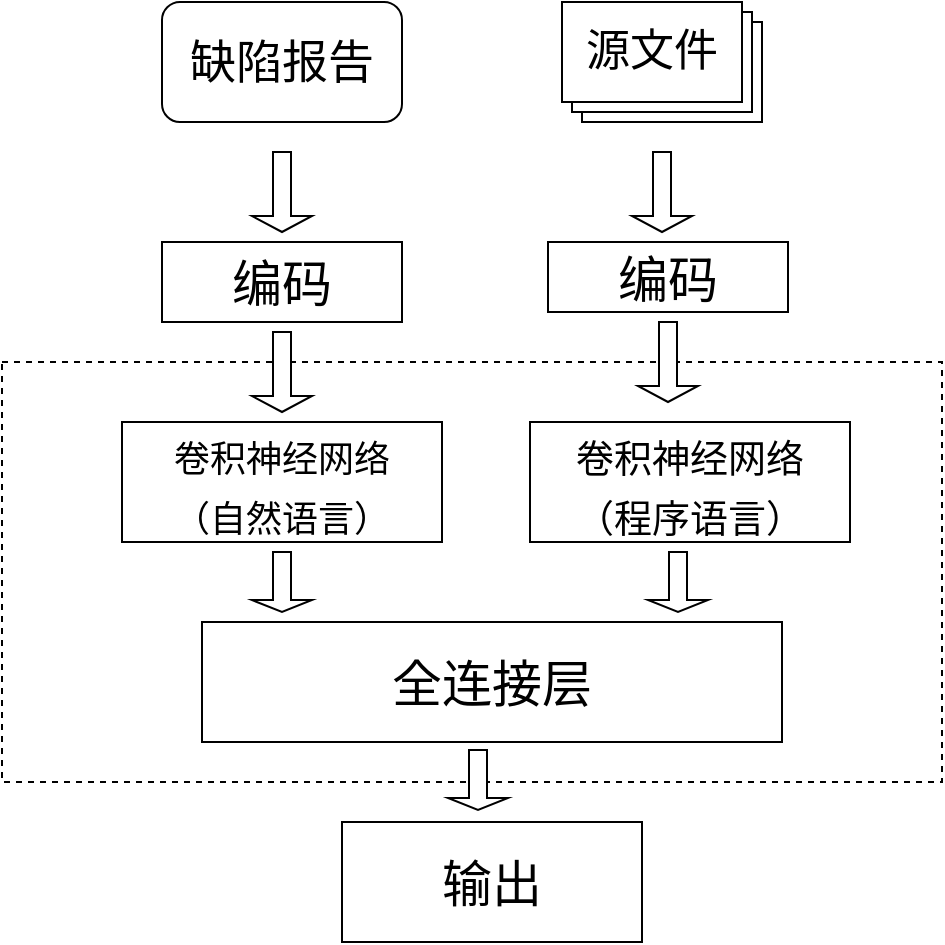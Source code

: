 <mxfile version="17.4.5" type="github"><diagram id="TtMCSctBvf0-14zeVDCl" name="Page-1"><mxGraphModel dx="1018" dy="602" grid="1" gridSize="10" guides="1" tooltips="1" connect="1" arrows="1" fold="1" page="1" pageScale="1" pageWidth="827" pageHeight="1169" math="0" shadow="0"><root><mxCell id="0"/><mxCell id="1" parent="0"/><mxCell id="uUmEyOxJ7r_qPFl0_ZkD-13" value="" style="rounded=0;whiteSpace=wrap;html=1;fontSize=25;dashed=1;" vertex="1" parent="1"><mxGeometry x="150" y="350" width="470" height="210" as="geometry"/></mxCell><mxCell id="uUmEyOxJ7r_qPFl0_ZkD-1" value="&lt;font style=&quot;font-size: 23px&quot;&gt;缺陷报告&lt;/font&gt;" style="rounded=1;whiteSpace=wrap;html=1;" vertex="1" parent="1"><mxGeometry x="230" y="170" width="120" height="60" as="geometry"/></mxCell><mxCell id="uUmEyOxJ7r_qPFl0_ZkD-3" value="" style="verticalLabelPosition=bottom;verticalAlign=top;html=1;shape=mxgraph.basic.layered_rect;dx=10;outlineConnect=0;" vertex="1" parent="1"><mxGeometry x="430" y="170" width="100" height="60" as="geometry"/></mxCell><mxCell id="uUmEyOxJ7r_qPFl0_ZkD-4" value="&lt;font style=&quot;font-size: 22px&quot;&gt;源文件&lt;/font&gt;" style="text;html=1;strokeColor=none;fillColor=none;align=center;verticalAlign=middle;whiteSpace=wrap;rounded=0;" vertex="1" parent="1"><mxGeometry x="440" y="180" width="70" height="30" as="geometry"/></mxCell><mxCell id="uUmEyOxJ7r_qPFl0_ZkD-5" value="" style="shape=singleArrow;whiteSpace=wrap;html=1;rotation=90;" vertex="1" parent="1"><mxGeometry x="270" y="250" width="40" height="30" as="geometry"/></mxCell><mxCell id="uUmEyOxJ7r_qPFl0_ZkD-6" value="" style="shape=singleArrow;whiteSpace=wrap;html=1;rotation=90;" vertex="1" parent="1"><mxGeometry x="460" y="250" width="40" height="30" as="geometry"/></mxCell><mxCell id="uUmEyOxJ7r_qPFl0_ZkD-7" value="&lt;font style=&quot;font-size: 25px&quot;&gt;编码&lt;/font&gt;" style="rounded=0;whiteSpace=wrap;html=1;" vertex="1" parent="1"><mxGeometry x="230" y="290" width="120" height="40" as="geometry"/></mxCell><mxCell id="uUmEyOxJ7r_qPFl0_ZkD-8" value="&lt;font style=&quot;font-size: 25px&quot;&gt;编码&lt;/font&gt;" style="rounded=0;whiteSpace=wrap;html=1;" vertex="1" parent="1"><mxGeometry x="423" y="290" width="120" height="35" as="geometry"/></mxCell><mxCell id="uUmEyOxJ7r_qPFl0_ZkD-9" value="&lt;font style=&quot;font-size: 18px&quot;&gt;卷积神经网络&lt;br&gt;（自然语言）&lt;/font&gt;" style="rounded=0;whiteSpace=wrap;html=1;fontSize=25;" vertex="1" parent="1"><mxGeometry x="210" y="380" width="160" height="60" as="geometry"/></mxCell><mxCell id="uUmEyOxJ7r_qPFl0_ZkD-10" value="&lt;font style=&quot;font-size: 19px&quot;&gt;卷积神经网络&lt;br&gt;（程序语言）&lt;/font&gt;" style="rounded=0;whiteSpace=wrap;html=1;fontSize=25;" vertex="1" parent="1"><mxGeometry x="414" y="380" width="160" height="60" as="geometry"/></mxCell><mxCell id="uUmEyOxJ7r_qPFl0_ZkD-11" value="全连接层" style="rounded=0;whiteSpace=wrap;html=1;fontSize=25;" vertex="1" parent="1"><mxGeometry x="250" y="480" width="290" height="60" as="geometry"/></mxCell><mxCell id="uUmEyOxJ7r_qPFl0_ZkD-12" value="输出" style="rounded=0;whiteSpace=wrap;html=1;fontSize=25;" vertex="1" parent="1"><mxGeometry x="320" y="580" width="150" height="60" as="geometry"/></mxCell><mxCell id="uUmEyOxJ7r_qPFl0_ZkD-14" value="" style="shape=singleArrow;whiteSpace=wrap;html=1;rotation=90;" vertex="1" parent="1"><mxGeometry x="270" y="340" width="40" height="30" as="geometry"/></mxCell><mxCell id="uUmEyOxJ7r_qPFl0_ZkD-17" value="" style="shape=singleArrow;whiteSpace=wrap;html=1;rotation=90;" vertex="1" parent="1"><mxGeometry x="463" y="335" width="40" height="30" as="geometry"/></mxCell><mxCell id="uUmEyOxJ7r_qPFl0_ZkD-18" value="" style="shape=singleArrow;whiteSpace=wrap;html=1;rotation=90;" vertex="1" parent="1"><mxGeometry x="275" y="445" width="30" height="30" as="geometry"/></mxCell><mxCell id="uUmEyOxJ7r_qPFl0_ZkD-20" value="" style="shape=singleArrow;whiteSpace=wrap;html=1;rotation=90;" vertex="1" parent="1"><mxGeometry x="473" y="445" width="30" height="30" as="geometry"/></mxCell><mxCell id="uUmEyOxJ7r_qPFl0_ZkD-21" value="" style="shape=singleArrow;whiteSpace=wrap;html=1;rotation=90;" vertex="1" parent="1"><mxGeometry x="373" y="544" width="30" height="30" as="geometry"/></mxCell></root></mxGraphModel></diagram></mxfile>